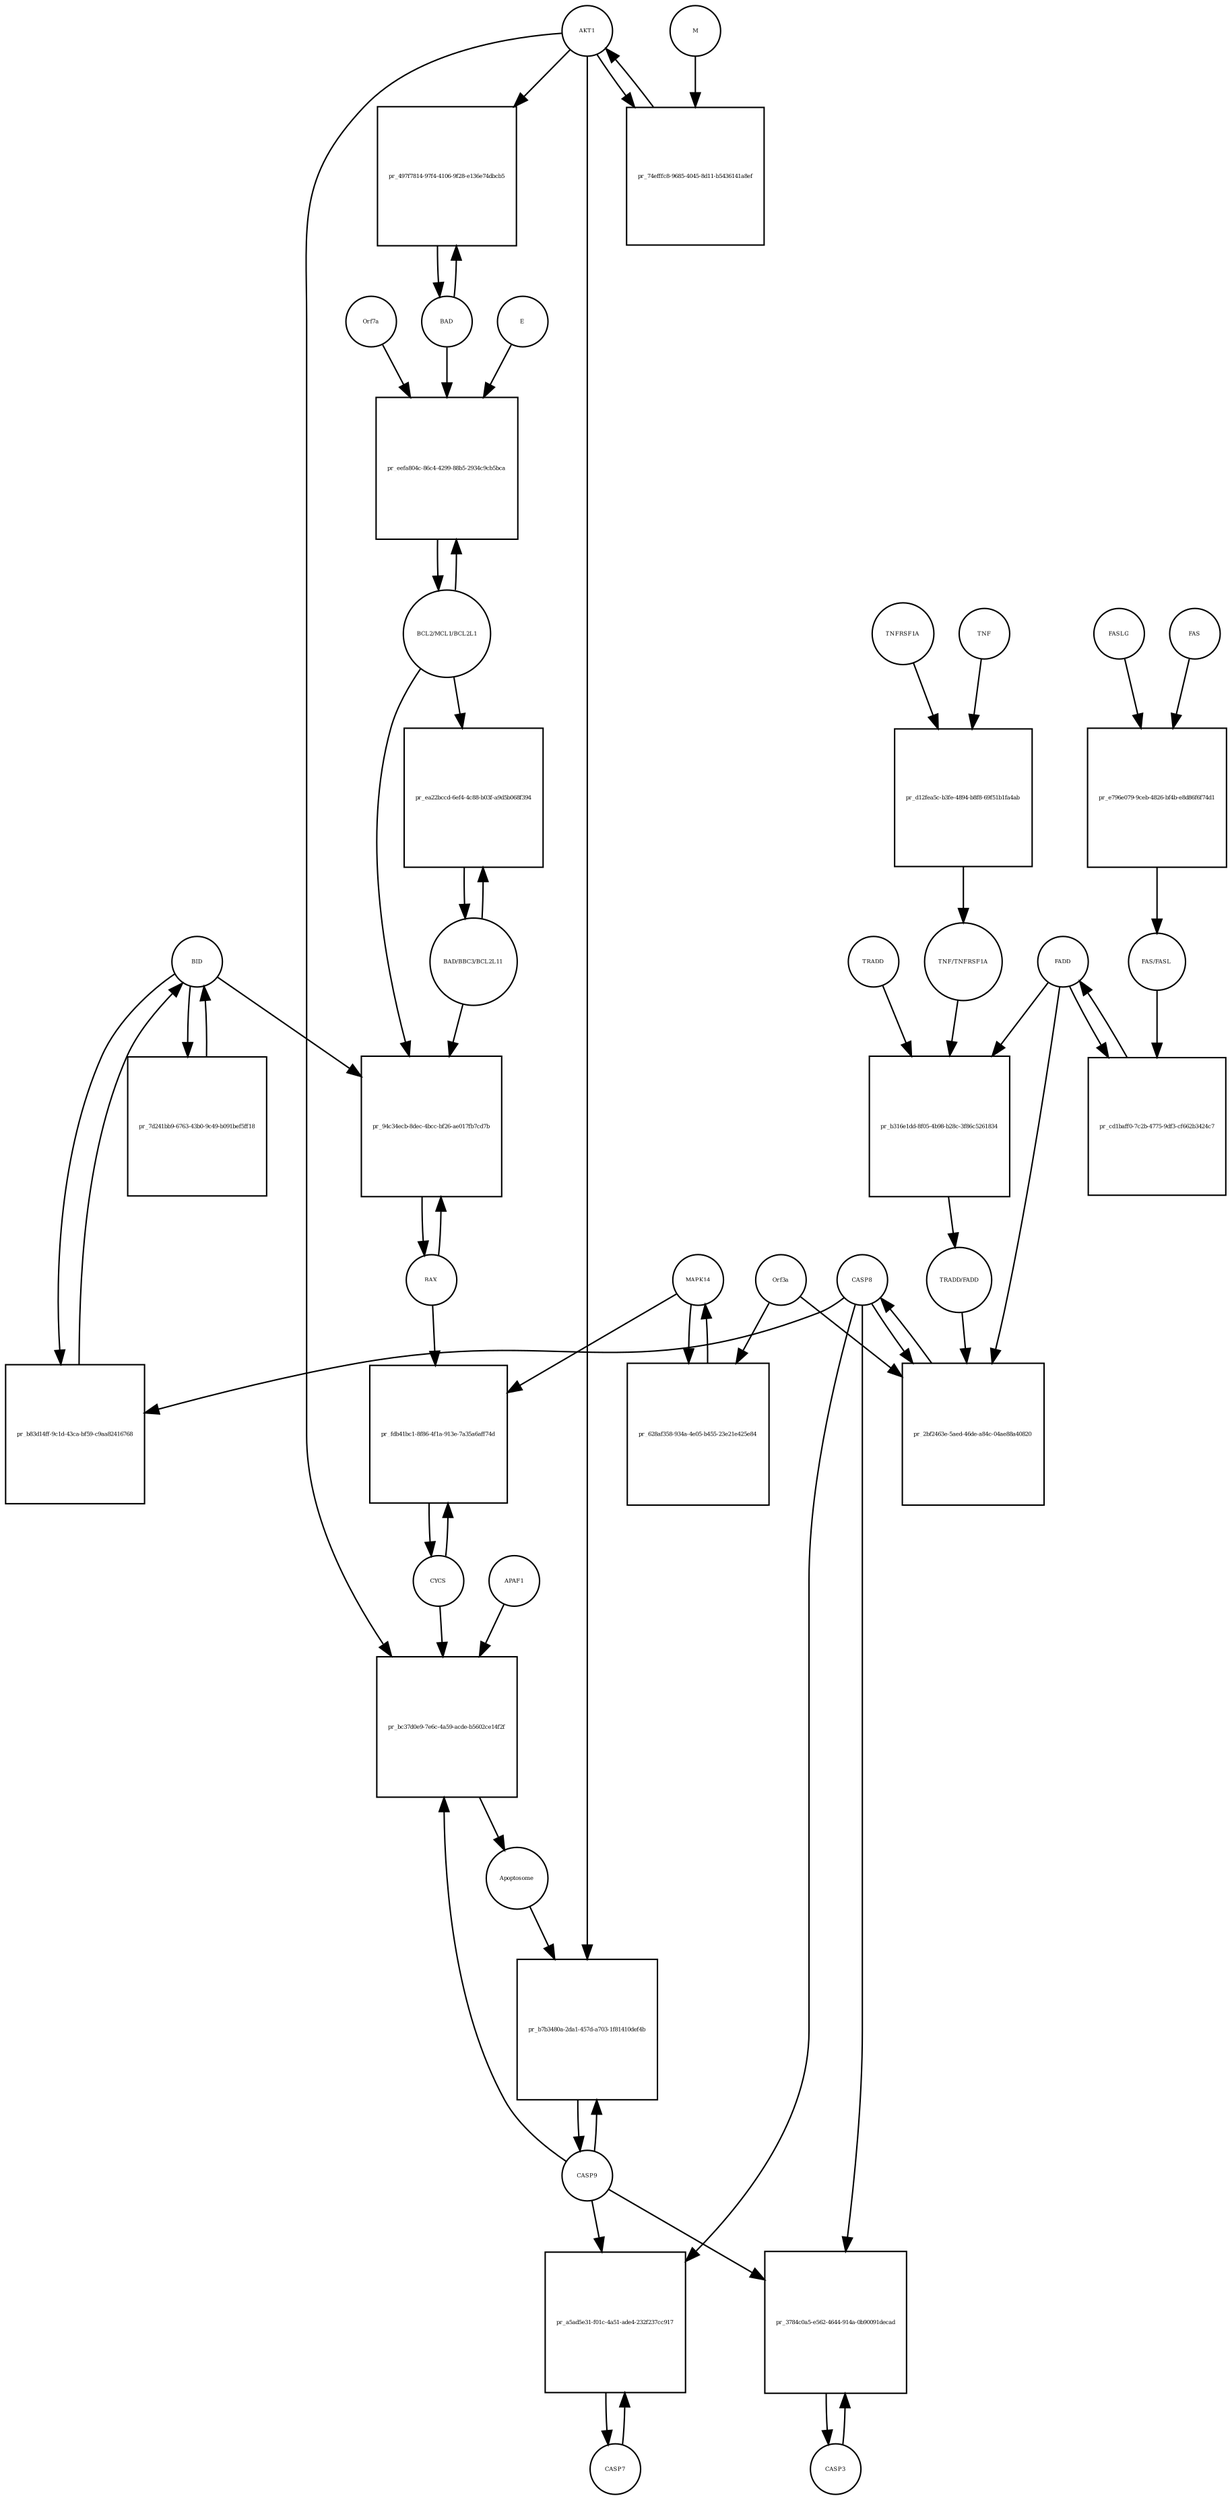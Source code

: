 strict digraph  {
BID [annotation="", bipartite=0, cls=macromolecule, fontsize=4, label=BID, shape=circle];
"pr_b83d14ff-9c1d-43ca-bf59-c9aa82416768" [annotation="", bipartite=1, cls=process, fontsize=4, label="pr_b83d14ff-9c1d-43ca-bf59-c9aa82416768", shape=square];
CASP8 [annotation="urn_miriam_hgnc_1509|urn_miriam_hgnc.symbol_CASP8|urn_miriam_doi_10.1038%2Fs41392-020-00334-0|urn_miriam_uniprot_Q14790|urn_miriam_ncbigene_841|urn_miriam_ec-code_3.4.22.61|urn_miriam_refseq_NM_001228|urn_miriam_ensembl_ENSG00000064012", bipartite=0, cls=macromolecule, fontsize=4, label=CASP8, shape=circle];
CASP9 [annotation="", bipartite=0, cls=macromolecule, fontsize=4, label=CASP9, shape=circle];
"pr_b7b3480a-2da1-457d-a703-1f81410def4b" [annotation="", bipartite=1, cls=process, fontsize=4, label="pr_b7b3480a-2da1-457d-a703-1f81410def4b", shape=square];
Apoptosome [annotation="", bipartite=0, cls=complex, fontsize=4, label=Apoptosome, shape=circle];
AKT1 [annotation="", bipartite=0, cls=macromolecule, fontsize=4, label=AKT1, shape=circle];
FADD [annotation="", bipartite=0, cls=macromolecule, fontsize=4, label=FADD, shape=circle];
"pr_b316e1dd-8f05-4b98-b28c-3f86c5261834" [annotation="", bipartite=1, cls=process, fontsize=4, label="pr_b316e1dd-8f05-4b98-b28c-3f86c5261834", shape=square];
TRADD [annotation="urn_miriam_ncbigene_8717|urn_miriam_ensembl_ENSG00000102871|urn_miriam_refseq_NM_001323552|urn_miriam_uniprot_Q15628|urn_miriam_hgnc_12030|urn_miriam_hgnc.symbol_TRADD", bipartite=0, cls=macromolecule, fontsize=4, label=TRADD, shape=circle];
"TRADD/FADD" [annotation="", bipartite=0, cls=complex, fontsize=4, label="TRADD/FADD", shape=circle];
"TNF/TNFRSF1A" [annotation="", bipartite=0, cls=complex, fontsize=4, label="TNF/TNFRSF1A", shape=circle];
"pr_cd1baff0-7c2b-4775-9df3-cf662b3424c7" [annotation="", bipartite=1, cls=process, fontsize=4, label="pr_cd1baff0-7c2b-4775-9df3-cf662b3424c7", shape=square];
"FAS/FASL" [annotation="", bipartite=0, cls=complex, fontsize=4, label="FAS/FASL", shape=circle];
"BCL2/MCL1/BCL2L1" [annotation="", bipartite=0, cls=complex, fontsize=4, label="BCL2/MCL1/BCL2L1", shape=circle];
"pr_eefa804c-86c4-4299-88b5-2934c9cb5bca" [annotation="", bipartite=1, cls=process, fontsize=4, label="pr_eefa804c-86c4-4299-88b5-2934c9cb5bca", shape=square];
Orf7a [annotation="urn_miriam_hgnc.symbol_ORF7a|urn_miriam_uniprot_Q19QW4|urn_miriam_ncbigene_1489674", bipartite=0, cls=macromolecule, fontsize=4, label=Orf7a, shape=circle];
E [annotation="urn_miriam_uniprot_P59637|urn_miriam_ncbigene_1489671|urn_miriam_hgnc.symbol_E|urn_miriam_pubmed_32785274|urn_miriam_pubmed_32818817", bipartite=0, cls=macromolecule, fontsize=4, label=E, shape=circle];
BAD [annotation="", bipartite=0, cls=macromolecule, fontsize=4, label=BAD, shape=circle];
"BAD/BBC3/BCL2L11" [annotation="", bipartite=0, cls=complex, fontsize=4, label="BAD/BBC3/BCL2L11", shape=circle];
"pr_ea22bccd-6ef4-4c88-b03f-a9d5b068f394" [annotation="", bipartite=1, cls=process, fontsize=4, label="pr_ea22bccd-6ef4-4c88-b03f-a9d5b068f394", shape=square];
TNFRSF1A [annotation="urn_miriam_ncbigene_7132|urn_miriam_refseq_NM_001065|urn_miriam_ensembl_ENSG00000067182|urn_miriam_uniprot_P19438|urn_miriam_hgnc.symbol_TNFRSF1A|urn_miriam_hgnc_11916", bipartite=0, cls=macromolecule, fontsize=4, label=TNFRSF1A, shape=circle];
"pr_d12fea5c-b3fe-4894-b8f8-69f51b1fa4ab" [annotation="", bipartite=1, cls=process, fontsize=4, label="pr_d12fea5c-b3fe-4894-b8f8-69f51b1fa4ab", shape=square];
TNF [annotation="urn_miriam_refseq_NM_000594|urn_miriam_hgnc.symbol_TNF|urn_miriam_uniprot_P01375|urn_miriam_hgnc_11892|urn_miriam_ncbigene_7124|urn_miriam_ensembl_ENSG00000232810", bipartite=0, cls=macromolecule, fontsize=4, label=TNF, shape=circle];
CYCS [annotation="urn_miriam_hgnc_19986|urn_miriam_uniprot_P99999|urn_miriam_ncbigene_54205|urn_miriam_hgnc.symbol_CYCS|urn_miriam_ensembl_ENSG00000172115|urn_miriam_refseq_NM_018947", bipartite=0, cls=macromolecule, fontsize=4, label=CYCS, shape=circle];
"pr_fdb41bc1-8f86-4f1a-913e-7a35a6aff74d" [annotation="", bipartite=1, cls=process, fontsize=4, label="pr_fdb41bc1-8f86-4f1a-913e-7a35a6aff74d", shape=square];
MAPK14 [annotation="", bipartite=0, cls=macromolecule, fontsize=4, label=MAPK14, shape=circle];
BAX [annotation="", bipartite=0, cls=macromolecule, fontsize=4, label=BAX, shape=circle];
FASLG [annotation="urn_miriam_hgnc.symbol_FASLG|urn_miriam_ncbigene_356|urn_miriam_refseq_NM_000639|urn_miriam_ensembl_ENSG00000117560|urn_miriam_uniprot_P48023|urn_miriam_hgnc_11936|urn_miriam_doi_10.1101%2F2020.12.04.412494", bipartite=0, cls=macromolecule, fontsize=4, label=FASLG, shape=circle];
"pr_e796e079-9ceb-4826-bf4b-e8d86f6f74d1" [annotation="", bipartite=1, cls=process, fontsize=4, label="pr_e796e079-9ceb-4826-bf4b-e8d86f6f74d1", shape=square];
FAS [annotation="urn_miriam_hgnc_11920|urn_miriam_uniprot_P25445|urn_miriam_refseq_NM_000043|urn_miriam_ensembl_ENSG00000026103|urn_miriam_ncbigene_355|urn_miriam_hgnc.symbol_FAS", bipartite=0, cls=macromolecule, fontsize=4, label=FAS, shape=circle];
"pr_628af358-934a-4e05-b455-23e21e425e84" [annotation="", bipartite=1, cls=process, fontsize=4, label="pr_628af358-934a-4e05-b455-23e21e425e84", shape=square];
Orf3a [annotation="urn_miriam_uniprot_P59637|urn_miriam_ncbigene_1489671|urn_miriam_hgnc.symbol_E|urn_miriam_pubmed_33100263|urn_miriam_pubmed_32555321|urn_miriam_ncbiprotein_YP_009724391.1", bipartite=0, cls=macromolecule, fontsize=4, label=Orf3a, shape=circle];
CASP3 [annotation=urn_miriam_pubmed_32555321, bipartite=0, cls=macromolecule, fontsize=4, label=CASP3, shape=circle];
"pr_3784c0a5-e562-4644-914a-0b90091decad" [annotation="", bipartite=1, cls=process, fontsize=4, label="pr_3784c0a5-e562-4644-914a-0b90091decad", shape=square];
"pr_497f7814-97f4-4106-9f28-e136e74dbcb5" [annotation="", bipartite=1, cls=process, fontsize=4, label="pr_497f7814-97f4-4106-9f28-e136e74dbcb5", shape=square];
"pr_94c34ecb-8dec-4bcc-bf26-ae017fb7cd7b" [annotation="", bipartite=1, cls=process, fontsize=4, label="pr_94c34ecb-8dec-4bcc-bf26-ae017fb7cd7b", shape=square];
"pr_74efffc8-9685-4045-8d11-b5436141a8ef" [annotation="", bipartite=1, cls=process, fontsize=4, label="pr_74efffc8-9685-4045-8d11-b5436141a8ef", shape=square];
M [annotation="urn_miriam_ncbiprotein_APO40582|urn_miriam_pubmed_16845612", bipartite=0, cls=macromolecule, fontsize=4, label=M, shape=circle];
"pr_bc37d0e9-7e6c-4a59-acde-b5602ce14f2f" [annotation="", bipartite=1, cls=process, fontsize=4, label="pr_bc37d0e9-7e6c-4a59-acde-b5602ce14f2f", shape=square];
APAF1 [annotation="urn_miriam_ncbigene_317|urn_miriam_hgnc_576|urn_miriam_refseq_NM_181861.1|urn_miriam_hgnc.symbol_APAF1|urn_miriam_uniprot_O14727|urn_miriam_ensembl_ENSG00000120868", bipartite=0, cls=macromolecule, fontsize=4, label=APAF1, shape=circle];
"pr_2bf2463e-5aed-46de-a84c-04ae88a40820" [annotation="", bipartite=1, cls=process, fontsize=4, label="pr_2bf2463e-5aed-46de-a84c-04ae88a40820", shape=square];
CASP7 [annotation="", bipartite=0, cls=macromolecule, fontsize=4, label=CASP7, shape=circle];
"pr_a5ad5e31-f01c-4a51-ade4-232f237cc917" [annotation="", bipartite=1, cls=process, fontsize=4, label="pr_a5ad5e31-f01c-4a51-ade4-232f237cc917", shape=square];
"pr_7d241bb9-6763-43b0-9c49-b091bef5ff18" [annotation="", bipartite=1, cls=process, fontsize=4, label="pr_7d241bb9-6763-43b0-9c49-b091bef5ff18", shape=square];
BID -> "pr_b83d14ff-9c1d-43ca-bf59-c9aa82416768"  [annotation="", interaction_type=consumption];
BID -> "pr_94c34ecb-8dec-4bcc-bf26-ae017fb7cd7b"  [annotation="urn_miriam_pubmed_31226023|urn_miriam_kegg.pathway_hsa04210", interaction_type=catalysis];
BID -> "pr_7d241bb9-6763-43b0-9c49-b091bef5ff18"  [annotation="", interaction_type=consumption];
"pr_b83d14ff-9c1d-43ca-bf59-c9aa82416768" -> BID  [annotation="", interaction_type=production];
CASP8 -> "pr_b83d14ff-9c1d-43ca-bf59-c9aa82416768"  [annotation="urn_miriam_pubmed_31226023|urn_miriam_kegg.pathway_hsa04210", interaction_type=catalysis];
CASP8 -> "pr_3784c0a5-e562-4644-914a-0b90091decad"  [annotation="urn_miriam_pubmed_31226023|urn_miriam_kegg.pathway_hsa04210", interaction_type=catalysis];
CASP8 -> "pr_2bf2463e-5aed-46de-a84c-04ae88a40820"  [annotation="", interaction_type=consumption];
CASP8 -> "pr_a5ad5e31-f01c-4a51-ade4-232f237cc917"  [annotation="urn_miriam_pubmed_31226023|urn_miriam_kegg.pathway_hsa04210", interaction_type=catalysis];
CASP9 -> "pr_b7b3480a-2da1-457d-a703-1f81410def4b"  [annotation="", interaction_type=consumption];
CASP9 -> "pr_3784c0a5-e562-4644-914a-0b90091decad"  [annotation="urn_miriam_pubmed_31226023|urn_miriam_kegg.pathway_hsa04210", interaction_type=catalysis];
CASP9 -> "pr_bc37d0e9-7e6c-4a59-acde-b5602ce14f2f"  [annotation="", interaction_type=consumption];
CASP9 -> "pr_a5ad5e31-f01c-4a51-ade4-232f237cc917"  [annotation="urn_miriam_pubmed_31226023|urn_miriam_kegg.pathway_hsa04210", interaction_type=catalysis];
"pr_b7b3480a-2da1-457d-a703-1f81410def4b" -> CASP9  [annotation="", interaction_type=production];
Apoptosome -> "pr_b7b3480a-2da1-457d-a703-1f81410def4b"  [annotation="urn_miriam_pubmed_31226023|urn_miriam_kegg.pathway_hsa04210", interaction_type=catalysis];
AKT1 -> "pr_b7b3480a-2da1-457d-a703-1f81410def4b"  [annotation="urn_miriam_pubmed_31226023|urn_miriam_kegg.pathway_hsa04210", interaction_type=inhibition];
AKT1 -> "pr_497f7814-97f4-4106-9f28-e136e74dbcb5"  [annotation="urn_miriam_pubmed_15694340|urn_miriam_kegg.pathway_hsa04210", interaction_type=inhibition];
AKT1 -> "pr_74efffc8-9685-4045-8d11-b5436141a8ef"  [annotation="", interaction_type=consumption];
AKT1 -> "pr_bc37d0e9-7e6c-4a59-acde-b5602ce14f2f"  [annotation="urn_miriam_pubmed_31226023|urn_miriam_kegg.pathway_hsa04210", interaction_type=inhibition];
FADD -> "pr_b316e1dd-8f05-4b98-b28c-3f86c5261834"  [annotation="", interaction_type=consumption];
FADD -> "pr_cd1baff0-7c2b-4775-9df3-cf662b3424c7"  [annotation="", interaction_type=consumption];
FADD -> "pr_2bf2463e-5aed-46de-a84c-04ae88a40820"  [annotation="urn_miriam_pubmed_31226023|urn_miriam_kegg.pathway_hsa04210|urn_miriam_pubmed_32555321|urn_miriam_taxonomy_2697049", interaction_type=catalysis];
"pr_b316e1dd-8f05-4b98-b28c-3f86c5261834" -> "TRADD/FADD"  [annotation="", interaction_type=production];
TRADD -> "pr_b316e1dd-8f05-4b98-b28c-3f86c5261834"  [annotation="", interaction_type=consumption];
"TRADD/FADD" -> "pr_2bf2463e-5aed-46de-a84c-04ae88a40820"  [annotation="urn_miriam_pubmed_31226023|urn_miriam_kegg.pathway_hsa04210|urn_miriam_pubmed_32555321|urn_miriam_taxonomy_2697049", interaction_type=catalysis];
"TNF/TNFRSF1A" -> "pr_b316e1dd-8f05-4b98-b28c-3f86c5261834"  [annotation="urn_miriam_kegg.pathway_hsa04210", interaction_type=catalysis];
"pr_cd1baff0-7c2b-4775-9df3-cf662b3424c7" -> FADD  [annotation="", interaction_type=production];
"FAS/FASL" -> "pr_cd1baff0-7c2b-4775-9df3-cf662b3424c7"  [annotation="urn_miriam_pubmed_31226023|urn_miriam_kegg.pathway_hsa04210", interaction_type=catalysis];
"BCL2/MCL1/BCL2L1" -> "pr_eefa804c-86c4-4299-88b5-2934c9cb5bca"  [annotation="", interaction_type=consumption];
"BCL2/MCL1/BCL2L1" -> "pr_ea22bccd-6ef4-4c88-b03f-a9d5b068f394"  [annotation=urn_miriam_pubmed_31226023, interaction_type=inhibition];
"BCL2/MCL1/BCL2L1" -> "pr_94c34ecb-8dec-4bcc-bf26-ae017fb7cd7b"  [annotation="urn_miriam_pubmed_31226023|urn_miriam_kegg.pathway_hsa04210", interaction_type=inhibition];
"pr_eefa804c-86c4-4299-88b5-2934c9cb5bca" -> "BCL2/MCL1/BCL2L1"  [annotation="", interaction_type=production];
Orf7a -> "pr_eefa804c-86c4-4299-88b5-2934c9cb5bca"  [annotation="urn_miriam_taxonomy_694009|urn_miriam_pubmed_15694340|urn_miriam_kegg.pathway_hsa04210|urn_miriam_pubmed_17428862", interaction_type=inhibition];
E -> "pr_eefa804c-86c4-4299-88b5-2934c9cb5bca"  [annotation="urn_miriam_taxonomy_694009|urn_miriam_pubmed_15694340|urn_miriam_kegg.pathway_hsa04210|urn_miriam_pubmed_17428862", interaction_type=inhibition];
BAD -> "pr_eefa804c-86c4-4299-88b5-2934c9cb5bca"  [annotation="urn_miriam_taxonomy_694009|urn_miriam_pubmed_15694340|urn_miriam_kegg.pathway_hsa04210|urn_miriam_pubmed_17428862", interaction_type=inhibition];
BAD -> "pr_497f7814-97f4-4106-9f28-e136e74dbcb5"  [annotation="", interaction_type=consumption];
"BAD/BBC3/BCL2L11" -> "pr_ea22bccd-6ef4-4c88-b03f-a9d5b068f394"  [annotation="", interaction_type=consumption];
"BAD/BBC3/BCL2L11" -> "pr_94c34ecb-8dec-4bcc-bf26-ae017fb7cd7b"  [annotation="urn_miriam_pubmed_31226023|urn_miriam_kegg.pathway_hsa04210", interaction_type=catalysis];
"pr_ea22bccd-6ef4-4c88-b03f-a9d5b068f394" -> "BAD/BBC3/BCL2L11"  [annotation="", interaction_type=production];
TNFRSF1A -> "pr_d12fea5c-b3fe-4894-b8f8-69f51b1fa4ab"  [annotation="", interaction_type=consumption];
"pr_d12fea5c-b3fe-4894-b8f8-69f51b1fa4ab" -> "TNF/TNFRSF1A"  [annotation="", interaction_type=production];
TNF -> "pr_d12fea5c-b3fe-4894-b8f8-69f51b1fa4ab"  [annotation="", interaction_type=consumption];
CYCS -> "pr_fdb41bc1-8f86-4f1a-913e-7a35a6aff74d"  [annotation="", interaction_type=consumption];
CYCS -> "pr_bc37d0e9-7e6c-4a59-acde-b5602ce14f2f"  [annotation="", interaction_type=consumption];
"pr_fdb41bc1-8f86-4f1a-913e-7a35a6aff74d" -> CYCS  [annotation="", interaction_type=production];
MAPK14 -> "pr_fdb41bc1-8f86-4f1a-913e-7a35a6aff74d"  [annotation="urn_miriam_pubmed_31226023|urn_miriam_kegg.pathway_hsa04210", interaction_type=catalysis];
MAPK14 -> "pr_628af358-934a-4e05-b455-23e21e425e84"  [annotation="", interaction_type=consumption];
BAX -> "pr_fdb41bc1-8f86-4f1a-913e-7a35a6aff74d"  [annotation="urn_miriam_pubmed_31226023|urn_miriam_kegg.pathway_hsa04210", interaction_type=catalysis];
BAX -> "pr_94c34ecb-8dec-4bcc-bf26-ae017fb7cd7b"  [annotation="", interaction_type=consumption];
FASLG -> "pr_e796e079-9ceb-4826-bf4b-e8d86f6f74d1"  [annotation="", interaction_type=consumption];
"pr_e796e079-9ceb-4826-bf4b-e8d86f6f74d1" -> "FAS/FASL"  [annotation="", interaction_type=production];
FAS -> "pr_e796e079-9ceb-4826-bf4b-e8d86f6f74d1"  [annotation="", interaction_type=consumption];
"pr_628af358-934a-4e05-b455-23e21e425e84" -> MAPK14  [annotation="", interaction_type=production];
Orf3a -> "pr_628af358-934a-4e05-b455-23e21e425e84"  [annotation="urn_miriam_pubmed_31226023|urn_miriam_taxonomy_227984", interaction_type=catalysis];
Orf3a -> "pr_2bf2463e-5aed-46de-a84c-04ae88a40820"  [annotation="urn_miriam_pubmed_31226023|urn_miriam_kegg.pathway_hsa04210|urn_miriam_pubmed_32555321|urn_miriam_taxonomy_2697049", interaction_type=catalysis];
CASP3 -> "pr_3784c0a5-e562-4644-914a-0b90091decad"  [annotation="", interaction_type=consumption];
"pr_3784c0a5-e562-4644-914a-0b90091decad" -> CASP3  [annotation="", interaction_type=production];
"pr_497f7814-97f4-4106-9f28-e136e74dbcb5" -> BAD  [annotation="", interaction_type=production];
"pr_94c34ecb-8dec-4bcc-bf26-ae017fb7cd7b" -> BAX  [annotation="", interaction_type=production];
"pr_74efffc8-9685-4045-8d11-b5436141a8ef" -> AKT1  [annotation="", interaction_type=production];
M -> "pr_74efffc8-9685-4045-8d11-b5436141a8ef"  [annotation="urn_miriam_pubmed_31226023|urn_miriam_taxonomy_227984", interaction_type=inhibition];
"pr_bc37d0e9-7e6c-4a59-acde-b5602ce14f2f" -> Apoptosome  [annotation="", interaction_type=production];
APAF1 -> "pr_bc37d0e9-7e6c-4a59-acde-b5602ce14f2f"  [annotation="", interaction_type=consumption];
"pr_2bf2463e-5aed-46de-a84c-04ae88a40820" -> CASP8  [annotation="", interaction_type=production];
CASP7 -> "pr_a5ad5e31-f01c-4a51-ade4-232f237cc917"  [annotation="", interaction_type=consumption];
"pr_a5ad5e31-f01c-4a51-ade4-232f237cc917" -> CASP7  [annotation="", interaction_type=production];
"pr_7d241bb9-6763-43b0-9c49-b091bef5ff18" -> BID  [annotation="", interaction_type=production];
}
